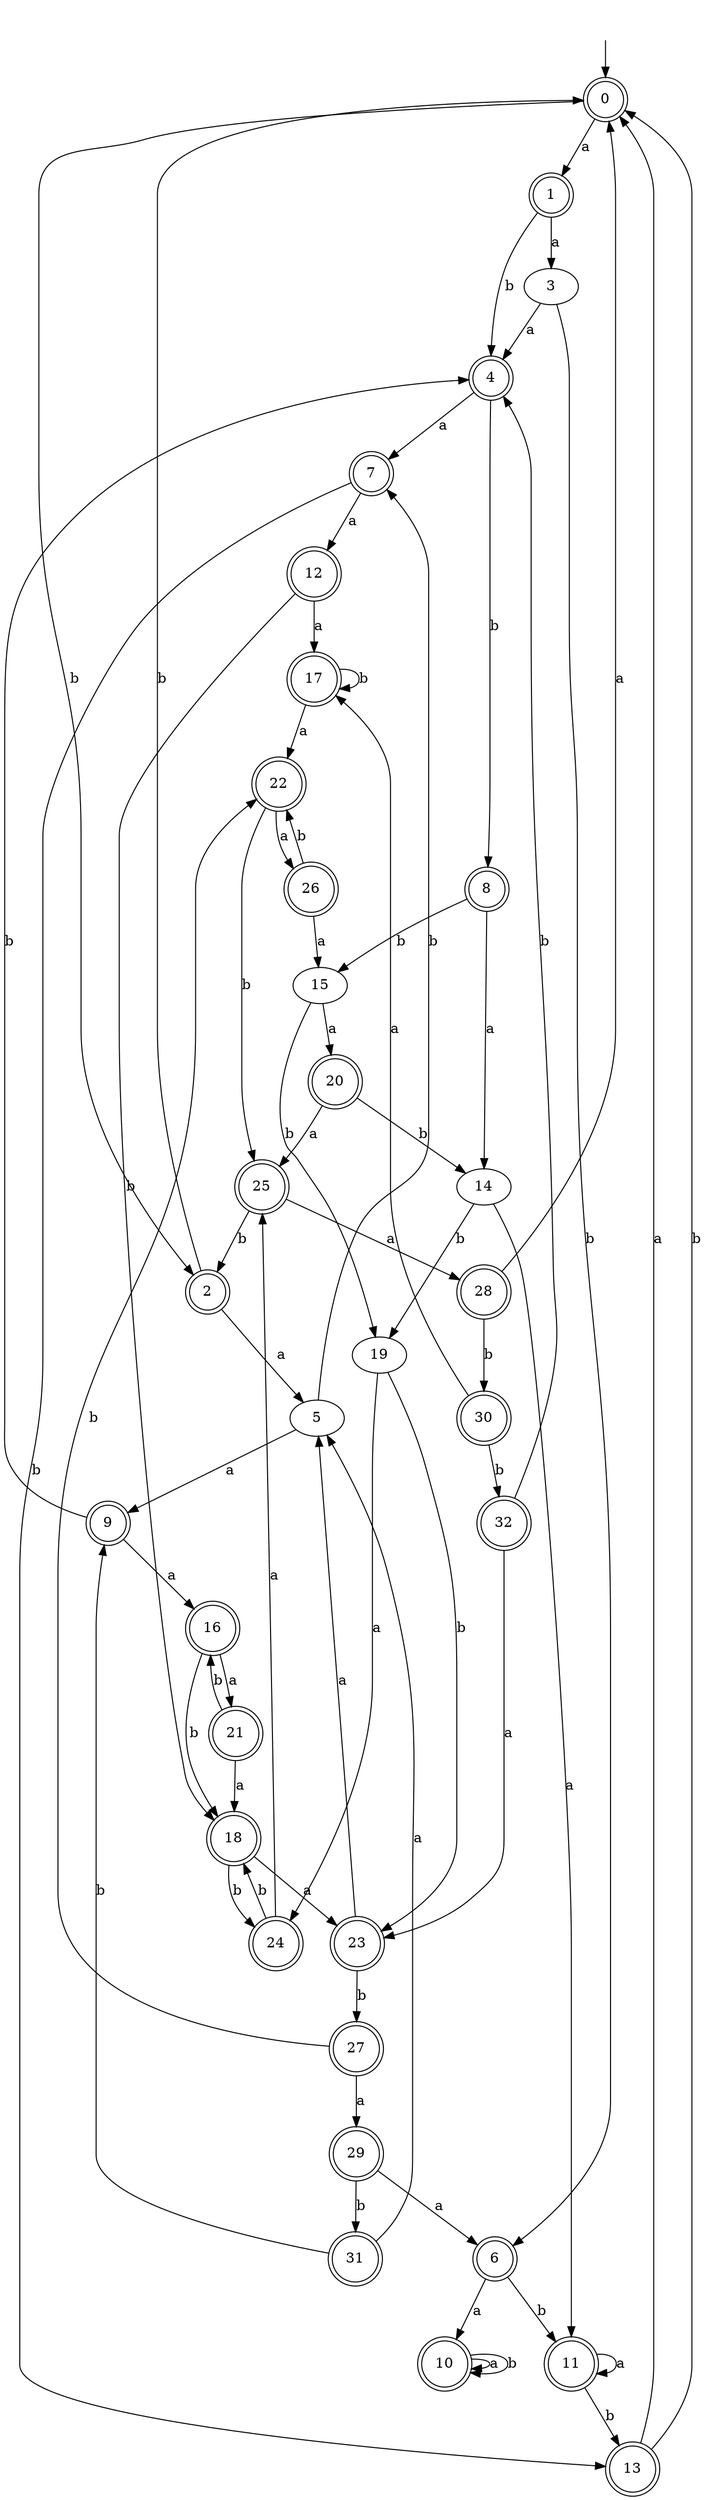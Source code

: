 digraph RandomDFA {
  __start0 [label="", shape=none];
  __start0 -> 0 [label=""];
  0 [shape=circle] [shape=doublecircle]
  0 -> 1 [label="a"]
  0 -> 2 [label="b"]
  1 [shape=doublecircle]
  1 -> 3 [label="a"]
  1 -> 4 [label="b"]
  2 [shape=doublecircle]
  2 -> 5 [label="a"]
  2 -> 0 [label="b"]
  3
  3 -> 4 [label="a"]
  3 -> 6 [label="b"]
  4 [shape=doublecircle]
  4 -> 7 [label="a"]
  4 -> 8 [label="b"]
  5
  5 -> 9 [label="a"]
  5 -> 7 [label="b"]
  6 [shape=doublecircle]
  6 -> 10 [label="a"]
  6 -> 11 [label="b"]
  7 [shape=doublecircle]
  7 -> 12 [label="a"]
  7 -> 13 [label="b"]
  8 [shape=doublecircle]
  8 -> 14 [label="a"]
  8 -> 15 [label="b"]
  9 [shape=doublecircle]
  9 -> 16 [label="a"]
  9 -> 4 [label="b"]
  10 [shape=doublecircle]
  10 -> 10 [label="a"]
  10 -> 10 [label="b"]
  11 [shape=doublecircle]
  11 -> 11 [label="a"]
  11 -> 13 [label="b"]
  12 [shape=doublecircle]
  12 -> 17 [label="a"]
  12 -> 18 [label="b"]
  13 [shape=doublecircle]
  13 -> 0 [label="a"]
  13 -> 0 [label="b"]
  14
  14 -> 11 [label="a"]
  14 -> 19 [label="b"]
  15
  15 -> 20 [label="a"]
  15 -> 19 [label="b"]
  16 [shape=doublecircle]
  16 -> 21 [label="a"]
  16 -> 18 [label="b"]
  17 [shape=doublecircle]
  17 -> 22 [label="a"]
  17 -> 17 [label="b"]
  18 [shape=doublecircle]
  18 -> 23 [label="a"]
  18 -> 24 [label="b"]
  19
  19 -> 24 [label="a"]
  19 -> 23 [label="b"]
  20 [shape=doublecircle]
  20 -> 25 [label="a"]
  20 -> 14 [label="b"]
  21 [shape=doublecircle]
  21 -> 18 [label="a"]
  21 -> 16 [label="b"]
  22 [shape=doublecircle]
  22 -> 26 [label="a"]
  22 -> 25 [label="b"]
  23 [shape=doublecircle]
  23 -> 5 [label="a"]
  23 -> 27 [label="b"]
  24 [shape=doublecircle]
  24 -> 25 [label="a"]
  24 -> 18 [label="b"]
  25 [shape=doublecircle]
  25 -> 28 [label="a"]
  25 -> 2 [label="b"]
  26 [shape=doublecircle]
  26 -> 15 [label="a"]
  26 -> 22 [label="b"]
  27 [shape=doublecircle]
  27 -> 29 [label="a"]
  27 -> 22 [label="b"]
  28 [shape=doublecircle]
  28 -> 0 [label="a"]
  28 -> 30 [label="b"]
  29 [shape=doublecircle]
  29 -> 6 [label="a"]
  29 -> 31 [label="b"]
  30 [shape=doublecircle]
  30 -> 17 [label="a"]
  30 -> 32 [label="b"]
  31 [shape=doublecircle]
  31 -> 5 [label="a"]
  31 -> 9 [label="b"]
  32 [shape=doublecircle]
  32 -> 23 [label="a"]
  32 -> 4 [label="b"]
}
